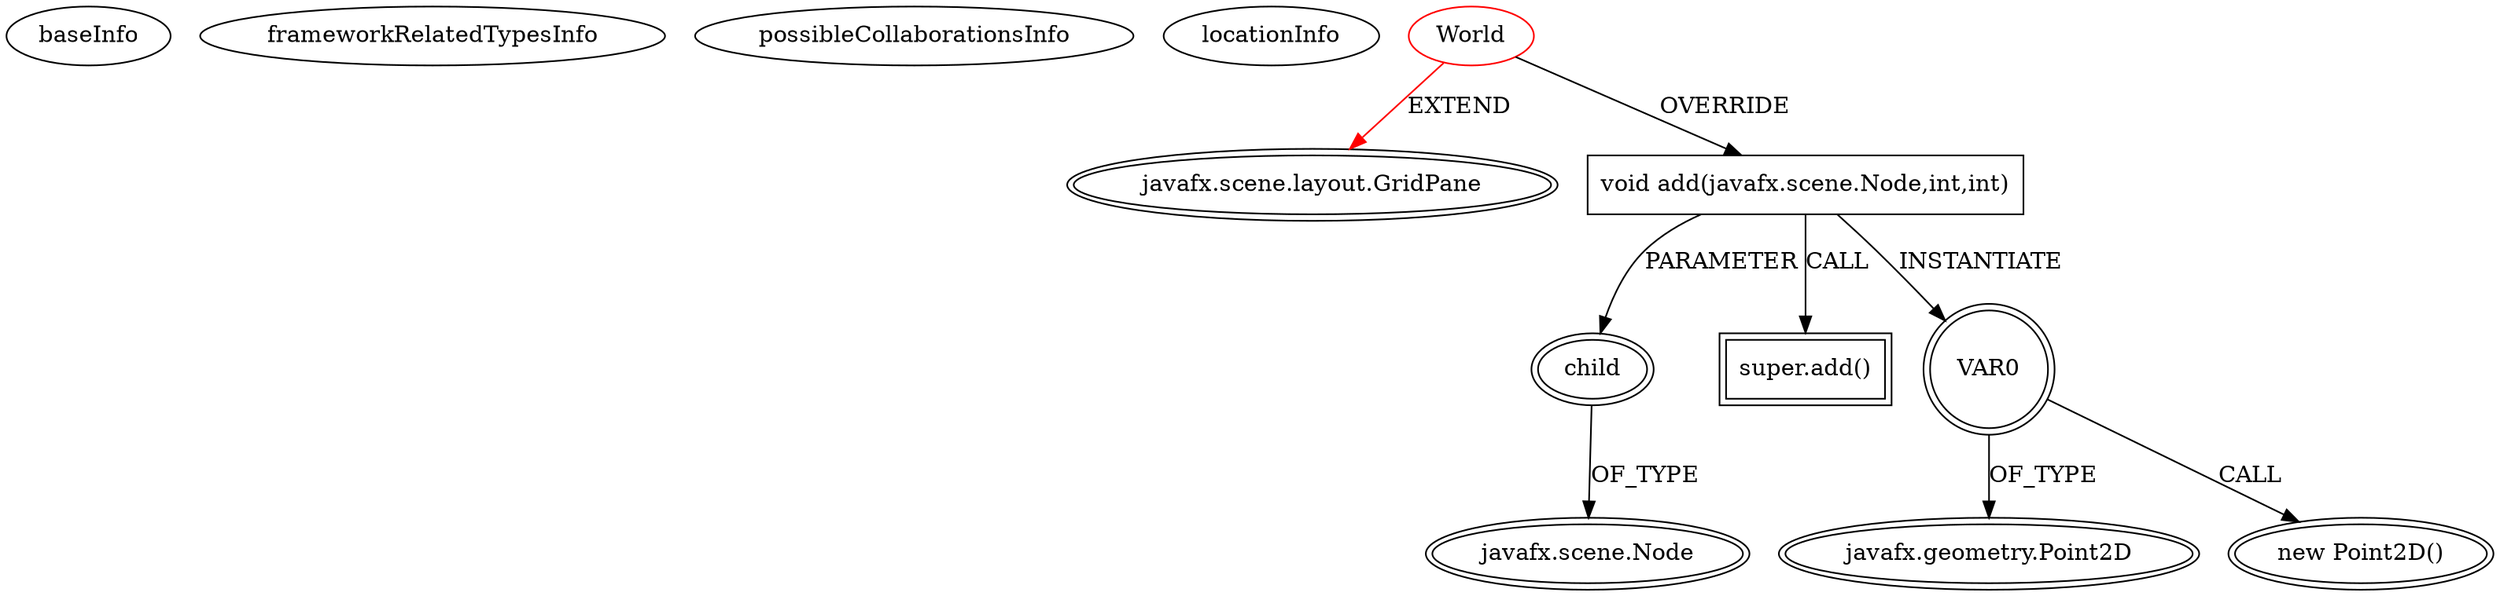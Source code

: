digraph {
baseInfo[graphId=3318,category="extension_graph",isAnonymous=false,possibleRelation=false]
frameworkRelatedTypesInfo[0="javafx.scene.layout.GridPane"]
possibleCollaborationsInfo[]
locationInfo[projectName="jeyoon-Snake",filePath="/jeyoon-Snake/Snake-master/src/World.java",contextSignature="World",graphId="3318"]
0[label="World",vertexType="ROOT_CLIENT_CLASS_DECLARATION",isFrameworkType=false,color=red]
1[label="javafx.scene.layout.GridPane",vertexType="FRAMEWORK_CLASS_TYPE",isFrameworkType=true,peripheries=2]
2[label="void add(javafx.scene.Node,int,int)",vertexType="OVERRIDING_METHOD_DECLARATION",isFrameworkType=false,shape=box]
3[label="child",vertexType="PARAMETER_DECLARATION",isFrameworkType=true,peripheries=2]
4[label="javafx.scene.Node",vertexType="FRAMEWORK_CLASS_TYPE",isFrameworkType=true,peripheries=2]
5[label="super.add()",vertexType="SUPER_CALL",isFrameworkType=true,peripheries=2,shape=box]
7[label="VAR0",vertexType="VARIABLE_EXPRESION",isFrameworkType=true,peripheries=2,shape=circle]
8[label="javafx.geometry.Point2D",vertexType="FRAMEWORK_CLASS_TYPE",isFrameworkType=true,peripheries=2]
6[label="new Point2D()",vertexType="CONSTRUCTOR_CALL",isFrameworkType=true,peripheries=2]
0->1[label="EXTEND",color=red]
0->2[label="OVERRIDE"]
3->4[label="OF_TYPE"]
2->3[label="PARAMETER"]
2->5[label="CALL"]
2->7[label="INSTANTIATE"]
7->8[label="OF_TYPE"]
7->6[label="CALL"]
}
